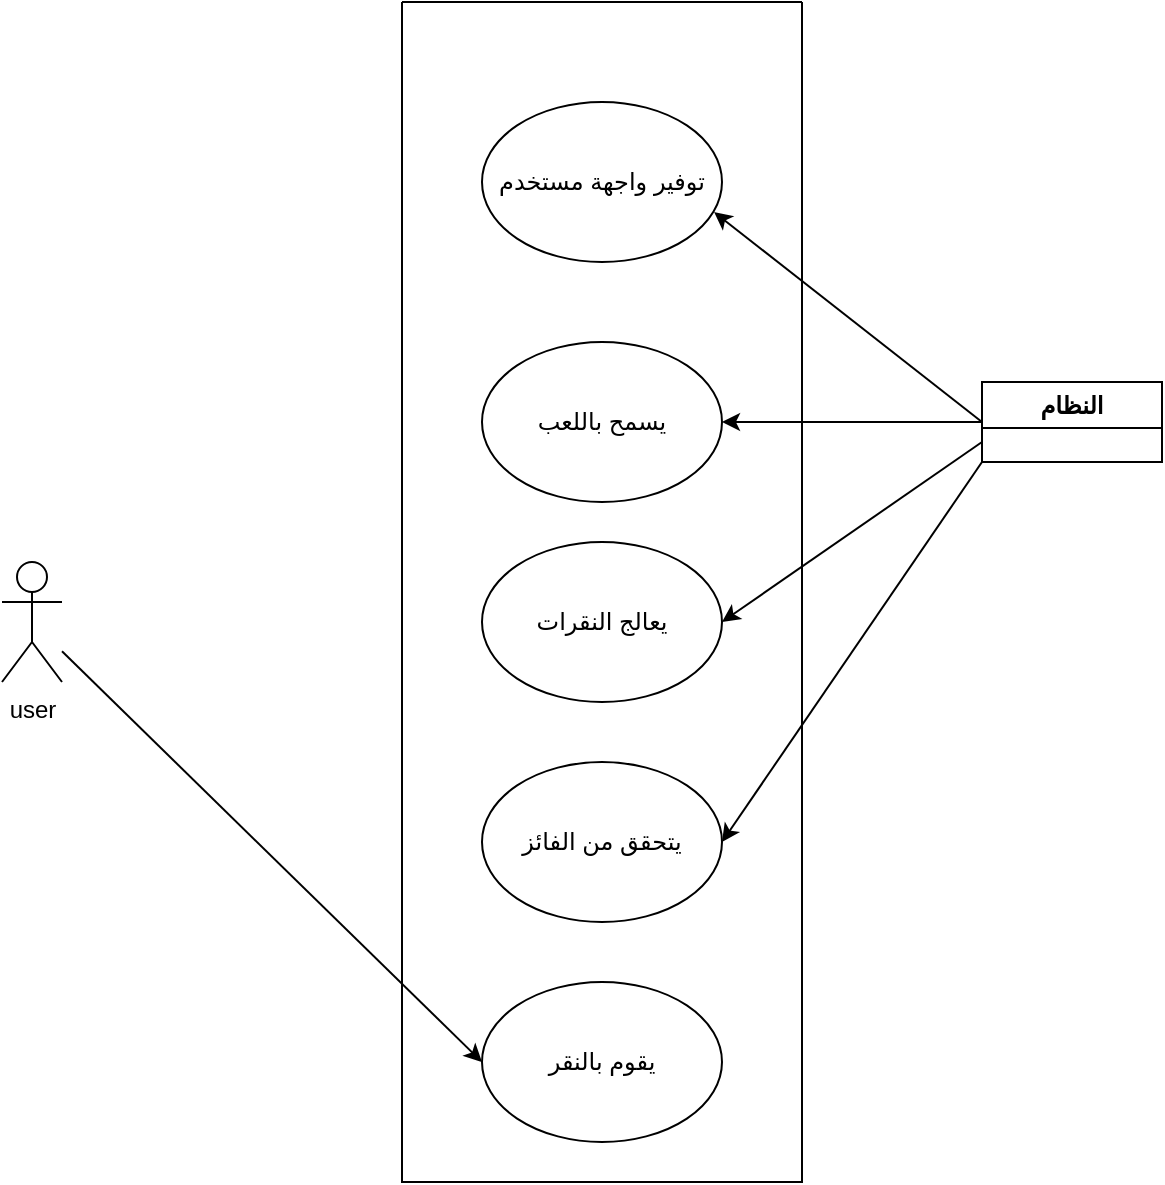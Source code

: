 <mxfile version="21.6.8" type="device">
  <diagram name="Page-1" id="Nw03qkc7wukC0b0yohpe">
    <mxGraphModel dx="864" dy="516" grid="1" gridSize="10" guides="1" tooltips="1" connect="1" arrows="1" fold="1" page="1" pageScale="1" pageWidth="827" pageHeight="1169" math="0" shadow="0">
      <root>
        <mxCell id="0" />
        <mxCell id="1" parent="0" />
        <mxCell id="W6TXOOt0tsmOu9OlbgCU-2" value="" style="swimlane;startSize=0;" vertex="1" parent="1">
          <mxGeometry x="270" y="180" width="200" height="590" as="geometry" />
        </mxCell>
        <mxCell id="W6TXOOt0tsmOu9OlbgCU-7" value="يسمح باللعب" style="ellipse;whiteSpace=wrap;html=1;" vertex="1" parent="W6TXOOt0tsmOu9OlbgCU-2">
          <mxGeometry x="40" y="170" width="120" height="80" as="geometry" />
        </mxCell>
        <mxCell id="W6TXOOt0tsmOu9OlbgCU-4" value="يتحقق من الفائز" style="ellipse;whiteSpace=wrap;html=1;" vertex="1" parent="W6TXOOt0tsmOu9OlbgCU-2">
          <mxGeometry x="40" y="380" width="120" height="80" as="geometry" />
        </mxCell>
        <mxCell id="W6TXOOt0tsmOu9OlbgCU-3" value="يعالج النقرات" style="ellipse;whiteSpace=wrap;html=1;" vertex="1" parent="W6TXOOt0tsmOu9OlbgCU-2">
          <mxGeometry x="40" y="270" width="120" height="80" as="geometry" />
        </mxCell>
        <mxCell id="W6TXOOt0tsmOu9OlbgCU-8" value="توفير واجهة مستخدم" style="ellipse;whiteSpace=wrap;html=1;" vertex="1" parent="W6TXOOt0tsmOu9OlbgCU-2">
          <mxGeometry x="40" y="50" width="120" height="80" as="geometry" />
        </mxCell>
        <mxCell id="W6TXOOt0tsmOu9OlbgCU-16" value="يقوم بالنقر" style="ellipse;whiteSpace=wrap;html=1;" vertex="1" parent="W6TXOOt0tsmOu9OlbgCU-2">
          <mxGeometry x="40" y="490" width="120" height="80" as="geometry" />
        </mxCell>
        <mxCell id="W6TXOOt0tsmOu9OlbgCU-9" value="النظام" style="swimlane;whiteSpace=wrap;html=1;" vertex="1" parent="1">
          <mxGeometry x="560" y="370" width="90" height="40" as="geometry" />
        </mxCell>
        <mxCell id="W6TXOOt0tsmOu9OlbgCU-11" value="" style="endArrow=classic;html=1;rounded=0;exitX=0;exitY=0.5;exitDx=0;exitDy=0;entryX=0.967;entryY=0.688;entryDx=0;entryDy=0;entryPerimeter=0;" edge="1" parent="1" source="W6TXOOt0tsmOu9OlbgCU-9" target="W6TXOOt0tsmOu9OlbgCU-8">
          <mxGeometry width="50" height="50" relative="1" as="geometry">
            <mxPoint x="390" y="450" as="sourcePoint" />
            <mxPoint x="440" y="400" as="targetPoint" />
          </mxGeometry>
        </mxCell>
        <mxCell id="W6TXOOt0tsmOu9OlbgCU-12" value="" style="endArrow=classic;html=1;rounded=0;exitX=0;exitY=0.5;exitDx=0;exitDy=0;entryX=1;entryY=0.5;entryDx=0;entryDy=0;" edge="1" parent="1" source="W6TXOOt0tsmOu9OlbgCU-9" target="W6TXOOt0tsmOu9OlbgCU-7">
          <mxGeometry width="50" height="50" relative="1" as="geometry">
            <mxPoint x="564" y="477.5" as="sourcePoint" />
            <mxPoint x="430" y="372.5" as="targetPoint" />
          </mxGeometry>
        </mxCell>
        <mxCell id="W6TXOOt0tsmOu9OlbgCU-13" value="" style="endArrow=classic;html=1;rounded=0;exitX=0;exitY=0.75;exitDx=0;exitDy=0;entryX=1;entryY=0.5;entryDx=0;entryDy=0;" edge="1" parent="1" source="W6TXOOt0tsmOu9OlbgCU-9" target="W6TXOOt0tsmOu9OlbgCU-3">
          <mxGeometry width="50" height="50" relative="1" as="geometry">
            <mxPoint x="570" y="400" as="sourcePoint" />
            <mxPoint x="440" y="400" as="targetPoint" />
          </mxGeometry>
        </mxCell>
        <mxCell id="W6TXOOt0tsmOu9OlbgCU-14" value="" style="endArrow=classic;html=1;rounded=0;exitX=0;exitY=1;exitDx=0;exitDy=0;entryX=1;entryY=0.5;entryDx=0;entryDy=0;" edge="1" parent="1" source="W6TXOOt0tsmOu9OlbgCU-9" target="W6TXOOt0tsmOu9OlbgCU-4">
          <mxGeometry width="50" height="50" relative="1" as="geometry">
            <mxPoint x="570" y="410" as="sourcePoint" />
            <mxPoint x="440" y="500" as="targetPoint" />
          </mxGeometry>
        </mxCell>
        <mxCell id="W6TXOOt0tsmOu9OlbgCU-20" value="user" style="shape=umlActor;verticalLabelPosition=bottom;verticalAlign=top;html=1;outlineConnect=0;" vertex="1" parent="1">
          <mxGeometry x="70" y="460" width="30" height="60" as="geometry" />
        </mxCell>
        <mxCell id="W6TXOOt0tsmOu9OlbgCU-21" value="" style="endArrow=classic;html=1;rounded=0;entryX=0;entryY=0.5;entryDx=0;entryDy=0;" edge="1" parent="1" source="W6TXOOt0tsmOu9OlbgCU-20" target="W6TXOOt0tsmOu9OlbgCU-16">
          <mxGeometry width="50" height="50" relative="1" as="geometry">
            <mxPoint x="390" y="540" as="sourcePoint" />
            <mxPoint x="440" y="490" as="targetPoint" />
          </mxGeometry>
        </mxCell>
      </root>
    </mxGraphModel>
  </diagram>
</mxfile>
